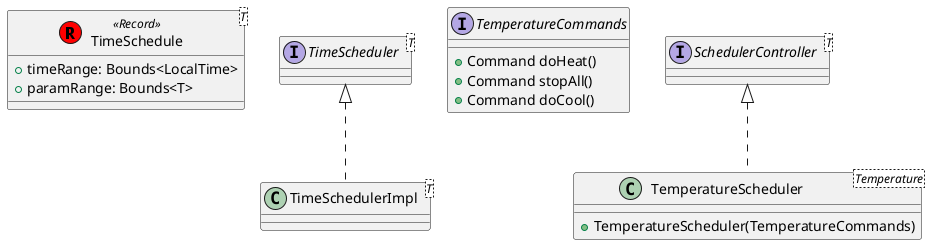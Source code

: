 @startuml scheduler

' left to right direction


class TimeSchedule<T> << Record >> << (R, red) >> {
	+ timeRange: Bounds<LocalTime>
	+ paramRange: Bounds<T>
}

interface TimeScheduler<T> {}
class TimeSchedulerImpl<T> implements TimeScheduler {}

interface TemperatureCommands {
	+ Command doHeat()
	+ Command stopAll()
	+ Command doCool()
}

interface SchedulerController<T> {

}

class TemperatureScheduler<Temperature> implements SchedulerController {
	+ TemperatureScheduler(TemperatureCommands)
}


@enduml
